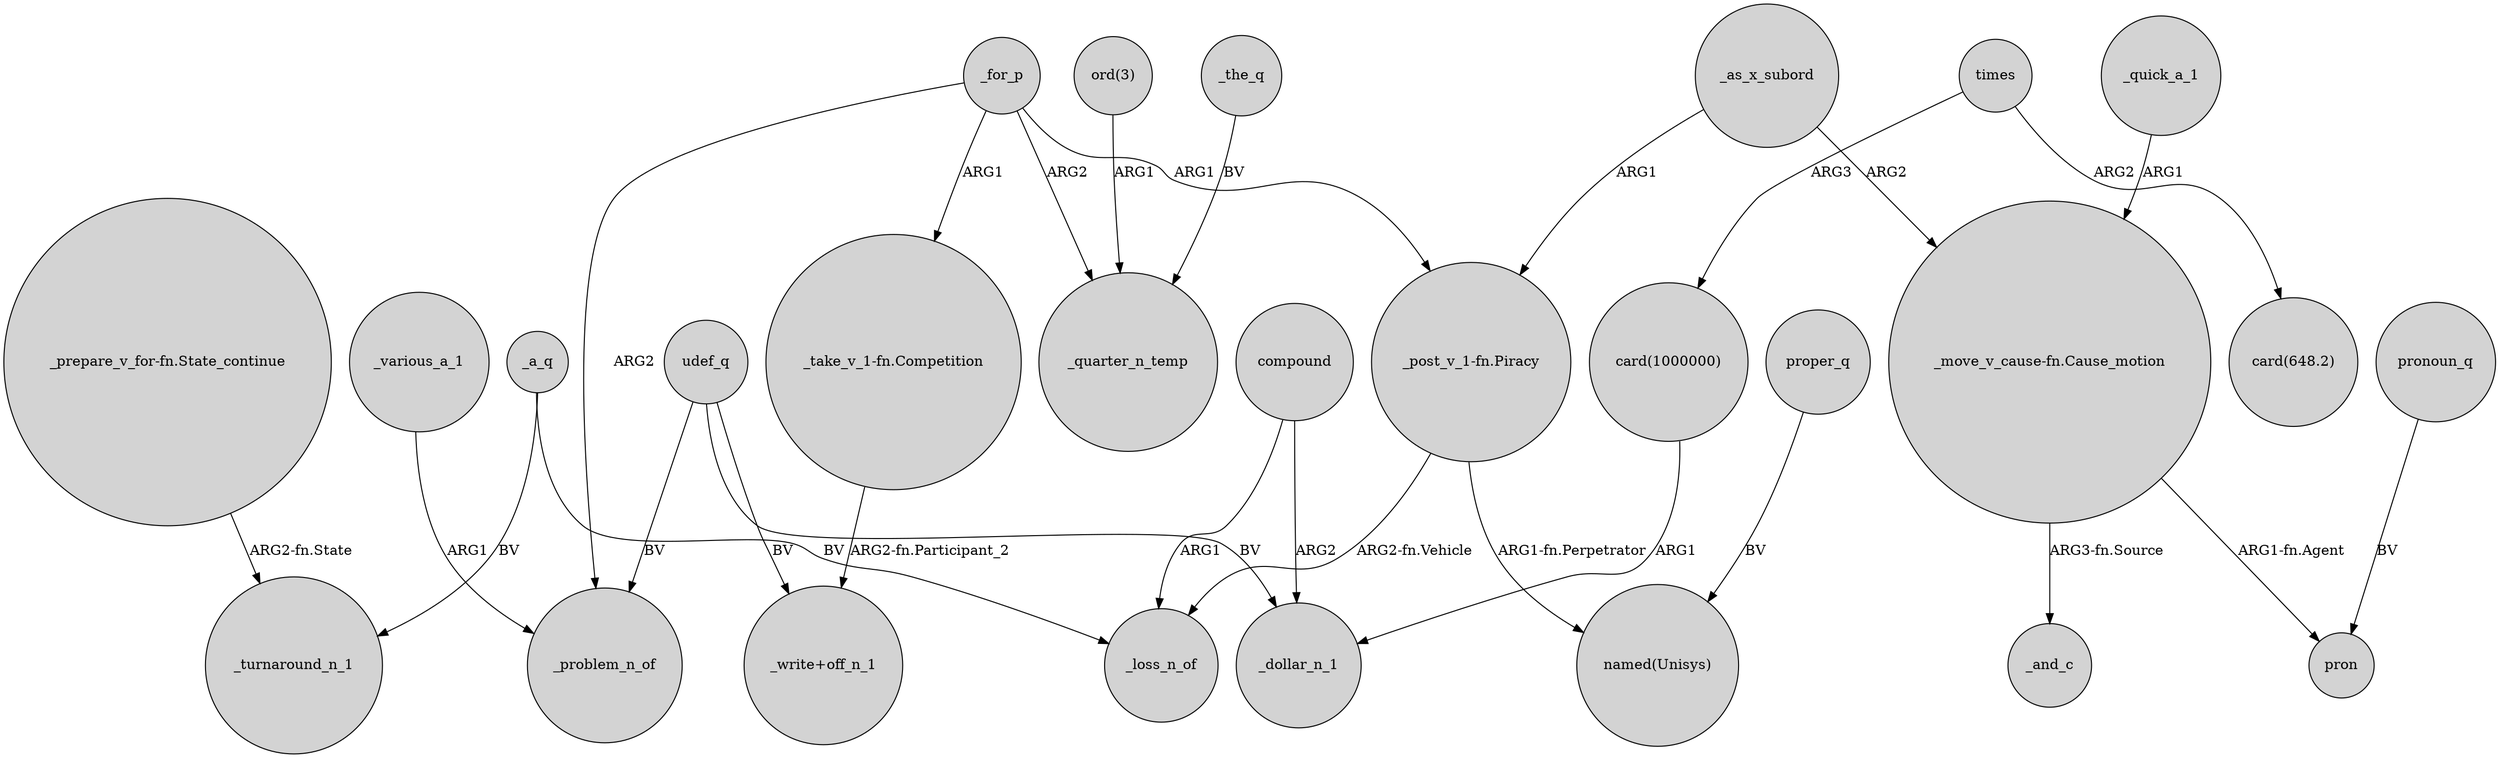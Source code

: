 digraph {
	node [shape=circle style=filled]
	_a_q -> _loss_n_of [label=BV]
	"ord(3)" -> _quarter_n_temp [label=ARG1]
	"_post_v_1-fn.Piracy" -> _loss_n_of [label="ARG2-fn.Vehicle"]
	udef_q -> _problem_n_of [label=BV]
	"_prepare_v_for-fn.State_continue" -> _turnaround_n_1 [label="ARG2-fn.State"]
	_for_p -> "_post_v_1-fn.Piracy" [label=ARG1]
	udef_q -> "_write+off_n_1" [label=BV]
	_the_q -> _quarter_n_temp [label=BV]
	times -> "card(1000000)" [label=ARG3]
	"_post_v_1-fn.Piracy" -> "named(Unisys)" [label="ARG1-fn.Perpetrator"]
	"_move_v_cause-fn.Cause_motion" -> _and_c [label="ARG3-fn.Source"]
	_a_q -> _turnaround_n_1 [label=BV]
	compound -> _dollar_n_1 [label=ARG2]
	proper_q -> "named(Unisys)" [label=BV]
	_for_p -> _problem_n_of [label=ARG2]
	_for_p -> "_take_v_1-fn.Competition" [label=ARG1]
	"_take_v_1-fn.Competition" -> "_write+off_n_1" [label="ARG2-fn.Participant_2"]
	times -> "card(648.2)" [label=ARG2]
	pronoun_q -> pron [label=BV]
	compound -> _loss_n_of [label=ARG1]
	_for_p -> _quarter_n_temp [label=ARG2]
	udef_q -> _dollar_n_1 [label=BV]
	"card(1000000)" -> _dollar_n_1 [label=ARG1]
	"_move_v_cause-fn.Cause_motion" -> pron [label="ARG1-fn.Agent"]
	_as_x_subord -> "_post_v_1-fn.Piracy" [label=ARG1]
	_quick_a_1 -> "_move_v_cause-fn.Cause_motion" [label=ARG1]
	_as_x_subord -> "_move_v_cause-fn.Cause_motion" [label=ARG2]
	_various_a_1 -> _problem_n_of [label=ARG1]
}
